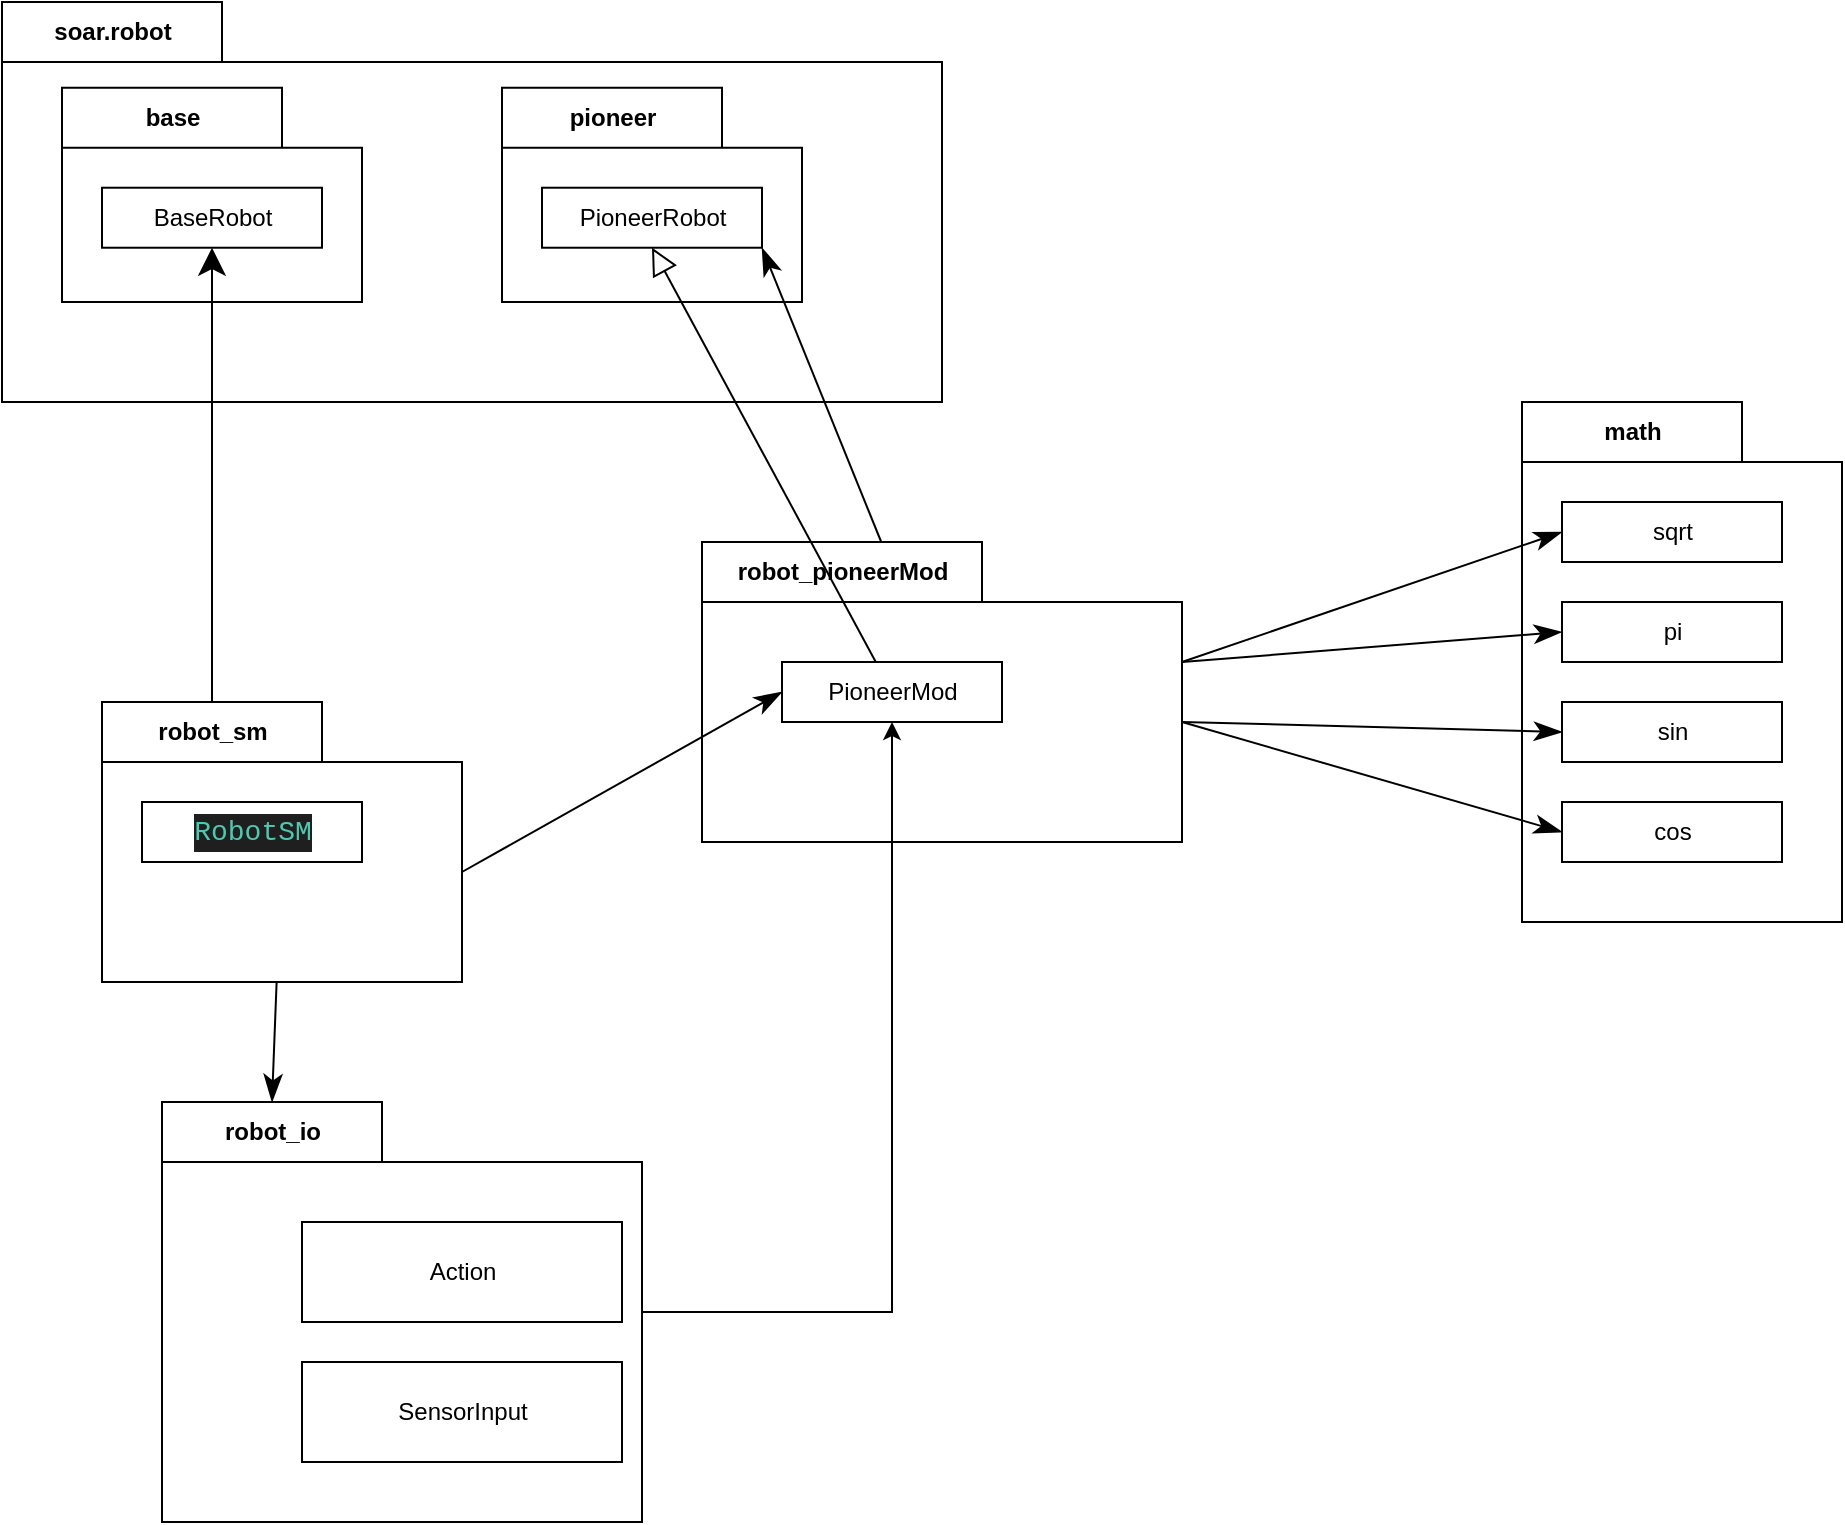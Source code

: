 <mxfile version="20.7.4" type="device"><diagram id="cXRwnmQlJ1Ui2owaHDPv" name="Page-1"><mxGraphModel dx="2058" dy="868" grid="1" gridSize="10" guides="1" tooltips="1" connect="1" arrows="1" fold="1" page="1" pageScale="1" pageWidth="1169" pageHeight="827" math="0" shadow="0"><root><mxCell id="0"/><mxCell id="1" parent="0"/><mxCell id="41" value="math" style="shape=folder;fontStyle=1;tabWidth=110;tabHeight=30;tabPosition=left;html=1;boundedLbl=1;labelInHeader=1;container=1;collapsible=0;recursiveResize=0;" parent="1" vertex="1"><mxGeometry x="840" y="220" width="160" height="260" as="geometry"/></mxCell><mxCell id="42" value="sqrt" style="html=1;" parent="41" vertex="1"><mxGeometry width="110" height="30" relative="1" as="geometry"><mxPoint x="20" y="50" as="offset"/></mxGeometry></mxCell><mxCell id="43" value="pi" style="html=1;" parent="41" vertex="1"><mxGeometry width="110" height="30" relative="1" as="geometry"><mxPoint x="20" y="100" as="offset"/></mxGeometry></mxCell><mxCell id="44" value="sin" style="html=1;" parent="41" vertex="1"><mxGeometry width="110" height="30" relative="1" as="geometry"><mxPoint x="20" y="150" as="offset"/></mxGeometry></mxCell><mxCell id="49" value="cos" style="html=1;" parent="41" vertex="1"><mxGeometry width="110" height="30" relative="1" as="geometry"><mxPoint x="20" y="200" as="offset"/></mxGeometry></mxCell><mxCell id="27" value="soar.robot" style="shape=folder;fontStyle=1;tabWidth=110;tabHeight=30;tabPosition=left;html=1;boundedLbl=1;labelInHeader=1;container=1;collapsible=0;" parent="1" vertex="1"><mxGeometry x="80" y="20" width="470" height="200" as="geometry"/></mxCell><mxCell id="28" value="" style="html=1;strokeColor=none;resizeWidth=1;resizeHeight=1;fillColor=none;part=1;connectable=0;allowArrows=0;deletable=0;" parent="27" vertex="1"><mxGeometry width="470" height="140" relative="1" as="geometry"><mxPoint y="30" as="offset"/></mxGeometry></mxCell><mxCell id="29" value="base" style="shape=folder;fontStyle=1;tabWidth=110;tabHeight=30;tabPosition=left;html=1;boundedLbl=1;labelInHeader=1;container=1;collapsible=0;recursiveResize=0;" parent="27" vertex="1"><mxGeometry x="30" y="42.86" width="150" height="107.14" as="geometry"/></mxCell><mxCell id="30" value="BaseRobot" style="html=1;" parent="29" vertex="1"><mxGeometry width="110" height="30" relative="1" as="geometry"><mxPoint x="20" y="50" as="offset"/></mxGeometry></mxCell><mxCell id="32" value="pioneer" style="shape=folder;fontStyle=1;tabWidth=110;tabHeight=30;tabPosition=left;html=1;boundedLbl=1;labelInHeader=1;container=1;collapsible=0;recursiveResize=0;" parent="27" vertex="1"><mxGeometry x="250" y="42.86" width="150" height="107.14" as="geometry"/></mxCell><mxCell id="33" value="PioneerRobot" style="html=1;" parent="32" vertex="1"><mxGeometry width="110" height="30" relative="1" as="geometry"><mxPoint x="20" y="50" as="offset"/></mxGeometry></mxCell><mxCell id="40" style="edgeStyle=none;html=1;entryX=1;entryY=1;entryDx=0;entryDy=0;endArrow=classicThin;endFill=1;endSize=11;" parent="1" source="23" target="33" edge="1"><mxGeometry relative="1" as="geometry"/></mxCell><mxCell id="50" style="edgeStyle=none;html=1;entryX=0;entryY=0.5;entryDx=0;entryDy=0;endArrow=classicThin;endFill=1;endSize=11;exitX=0;exitY=0;exitDx=240;exitDy=60;exitPerimeter=0;" parent="1" source="23" target="42" edge="1"><mxGeometry relative="1" as="geometry"/></mxCell><mxCell id="51" style="edgeStyle=none;html=1;entryX=0;entryY=0.5;entryDx=0;entryDy=0;endArrow=classicThin;endFill=1;endSize=11;exitX=0;exitY=0;exitDx=240;exitDy=60;exitPerimeter=0;" parent="1" source="23" target="43" edge="1"><mxGeometry relative="1" as="geometry"/></mxCell><mxCell id="52" style="edgeStyle=none;html=1;entryX=0;entryY=0.5;entryDx=0;entryDy=0;endArrow=classicThin;endFill=1;endSize=11;exitX=0;exitY=0;exitDx=240;exitDy=90;exitPerimeter=0;" parent="1" source="23" target="44" edge="1"><mxGeometry relative="1" as="geometry"/></mxCell><mxCell id="53" style="edgeStyle=none;html=1;entryX=0;entryY=0.5;entryDx=0;entryDy=0;endArrow=classicThin;endFill=1;endSize=11;exitX=0;exitY=0;exitDx=240;exitDy=90;exitPerimeter=0;" parent="1" source="23" target="49" edge="1"><mxGeometry relative="1" as="geometry"/></mxCell><mxCell id="23" value="robot_pioneerMod" style="shape=folder;fontStyle=1;tabWidth=140;tabHeight=30;tabPosition=left;html=1;boundedLbl=1;labelInHeader=1;container=1;collapsible=0;recursiveResize=0;" parent="1" vertex="1"><mxGeometry x="430" y="290" width="240" height="150" as="geometry"/></mxCell><mxCell id="24" value="PioneerMod" style="html=1;" parent="23" vertex="1"><mxGeometry width="110" height="30" relative="1" as="geometry"><mxPoint x="40" y="60" as="offset"/></mxGeometry></mxCell><mxCell id="34" style="edgeStyle=none;html=1;entryX=0.5;entryY=1;entryDx=0;entryDy=0;endArrow=block;endFill=0;endSize=11;" parent="23" source="24" target="33" edge="1"><mxGeometry relative="1" as="geometry"/></mxCell><mxCell id="39" style="edgeStyle=none;html=1;entryX=0;entryY=0;entryDx=55;entryDy=0;entryPerimeter=0;endArrow=classicThin;endFill=1;endSize=11;" parent="1" source="16" target="36" edge="1"><mxGeometry relative="1" as="geometry"/></mxCell><mxCell id="16" value="robot_sm" style="shape=folder;fontStyle=1;tabWidth=110;tabHeight=30;tabPosition=left;html=1;boundedLbl=1;labelInHeader=1;container=1;collapsible=0;recursiveResize=0;" parent="1" vertex="1"><mxGeometry x="130" y="370" width="180" height="140" as="geometry"/></mxCell><mxCell id="17" value="&lt;div style=&quot;color: rgb(204, 204, 204); background-color: rgb(31, 31, 31); font-family: Consolas, &amp;quot;Courier New&amp;quot;, monospace; font-size: 14px; line-height: 19px;&quot;&gt;&lt;span style=&quot;color: #4ec9b0;&quot;&gt;RobotSM&lt;/span&gt;&lt;/div&gt;" style="html=1;" parent="16" vertex="1"><mxGeometry width="110" height="30" relative="1" as="geometry"><mxPoint x="20" y="50" as="offset"/></mxGeometry></mxCell><mxCell id="5Yyt3kathbCCTl5x1wvm-54" style="edgeStyle=orthogonalEdgeStyle;rounded=0;orthogonalLoop=1;jettySize=auto;html=1;entryX=0.5;entryY=1;entryDx=0;entryDy=0;" edge="1" parent="1" source="36" target="24"><mxGeometry relative="1" as="geometry"/></mxCell><mxCell id="36" value="robot_io" style="shape=folder;fontStyle=1;tabWidth=110;tabHeight=30;tabPosition=left;html=1;boundedLbl=1;labelInHeader=1;container=1;collapsible=0;recursiveResize=0;" parent="1" vertex="1"><mxGeometry x="160" y="570" width="240" height="210" as="geometry"/></mxCell><mxCell id="37" value="Action" style="html=1;" parent="36" vertex="1"><mxGeometry width="160" height="50" relative="1" as="geometry"><mxPoint x="70" y="60" as="offset"/></mxGeometry></mxCell><mxCell id="38" value="SensorInput" style="html=1;" parent="36" vertex="1"><mxGeometry width="160" height="50" relative="1" as="geometry"><mxPoint x="70" y="130" as="offset"/></mxGeometry></mxCell><mxCell id="35" style="edgeStyle=none;html=1;entryX=0;entryY=0.5;entryDx=0;entryDy=0;endArrow=classicThin;endFill=1;endSize=11;exitX=0;exitY=0;exitDx=180;exitDy=85;exitPerimeter=0;" parent="1" source="16" target="24" edge="1"><mxGeometry relative="1" as="geometry"/></mxCell><mxCell id="31" style="edgeStyle=none;html=1;entryX=0.5;entryY=1;entryDx=0;entryDy=0;endArrow=classic;endFill=1;endSize=11;exitX=0;exitY=0;exitDx=55;exitDy=0;exitPerimeter=0;" parent="1" source="16" target="30" edge="1"><mxGeometry relative="1" as="geometry"/></mxCell></root></mxGraphModel></diagram></mxfile>